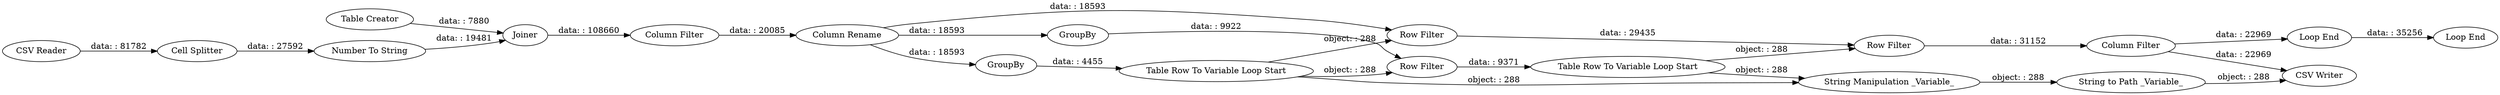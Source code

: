 digraph {
	"-6780999241389454482_9" [label=Joiner]
	"-6780999241389454482_11" [label="Column Rename"]
	"-6780999241389454482_26" [label="String Manipulation _Variable_"]
	"-6780999241389454482_22" [label="CSV Writer"]
	"-6780999241389454482_15" [label="Row Filter"]
	"-6780999241389454482_17" [label="Row Filter"]
	"-6780999241389454482_4" [label="Cell Splitter"]
	"-6780999241389454482_10" [label="Column Filter"]
	"-6780999241389454482_16" [label="Table Row To Variable Loop Start"]
	"-6780999241389454482_14" [label="Table Row To Variable Loop Start"]
	"-6780999241389454482_19" [label="Column Filter"]
	"-6780999241389454482_21" [label="Loop End"]
	"-6780999241389454482_8" [label="Table Creator"]
	"-6780999241389454482_12" [label=GroupBy]
	"-6780999241389454482_18" [label="Row Filter"]
	"-6780999241389454482_27" [label="String to Path _Variable_"]
	"-6780999241389454482_24" [label="Number To String"]
	"-6780999241389454482_20" [label="Loop End"]
	"-6780999241389454482_2" [label="CSV Reader"]
	"-6780999241389454482_13" [label=GroupBy]
	"-6780999241389454482_13" -> "-6780999241389454482_14" [label="data: : 4455"]
	"-6780999241389454482_11" -> "-6780999241389454482_17" [label="data: : 18593"]
	"-6780999241389454482_4" -> "-6780999241389454482_24" [label="data: : 27592"]
	"-6780999241389454482_8" -> "-6780999241389454482_9" [label="data: : 7880"]
	"-6780999241389454482_20" -> "-6780999241389454482_21" [label="data: : 35256"]
	"-6780999241389454482_27" -> "-6780999241389454482_22" [label="object: : 288"]
	"-6780999241389454482_15" -> "-6780999241389454482_16" [label="data: : 9371"]
	"-6780999241389454482_17" -> "-6780999241389454482_18" [label="data: : 29435"]
	"-6780999241389454482_26" -> "-6780999241389454482_27" [label="object: : 288"]
	"-6780999241389454482_11" -> "-6780999241389454482_13" [label="data: : 18593"]
	"-6780999241389454482_19" -> "-6780999241389454482_20" [label="data: : 22969"]
	"-6780999241389454482_10" -> "-6780999241389454482_11" [label="data: : 20085"]
	"-6780999241389454482_18" -> "-6780999241389454482_19" [label="data: : 31152"]
	"-6780999241389454482_19" -> "-6780999241389454482_22" [label="data: : 22969"]
	"-6780999241389454482_14" -> "-6780999241389454482_17" [label="object: : 288"]
	"-6780999241389454482_16" -> "-6780999241389454482_26" [label="object: : 288"]
	"-6780999241389454482_14" -> "-6780999241389454482_15" [label="object: : 288"]
	"-6780999241389454482_12" -> "-6780999241389454482_15" [label="data: : 9922"]
	"-6780999241389454482_24" -> "-6780999241389454482_9" [label="data: : 19481"]
	"-6780999241389454482_14" -> "-6780999241389454482_26" [label="object: : 288"]
	"-6780999241389454482_11" -> "-6780999241389454482_12" [label="data: : 18593"]
	"-6780999241389454482_16" -> "-6780999241389454482_18" [label="object: : 288"]
	"-6780999241389454482_9" -> "-6780999241389454482_10" [label="data: : 108660"]
	"-6780999241389454482_2" -> "-6780999241389454482_4" [label="data: : 81782"]
	rankdir=LR
}
